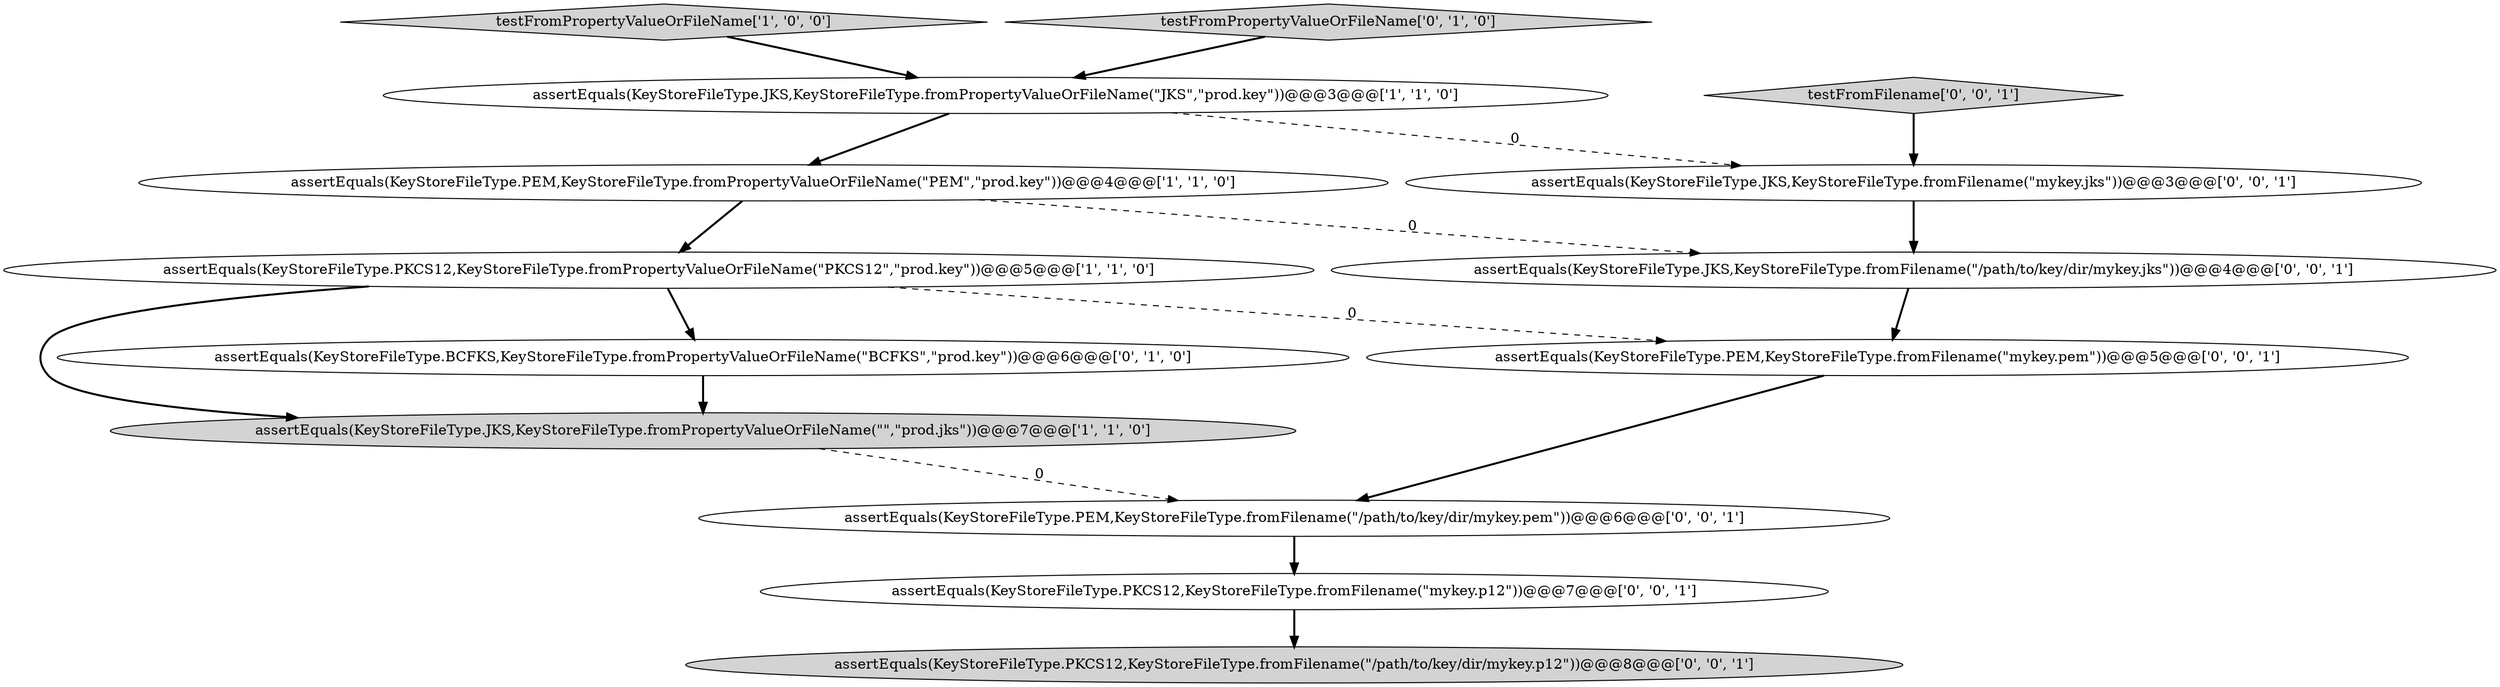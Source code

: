 digraph {
2 [style = filled, label = "assertEquals(KeyStoreFileType.PEM,KeyStoreFileType.fromPropertyValueOrFileName(\"PEM\",\"prod.key\"))@@@4@@@['1', '1', '0']", fillcolor = white, shape = ellipse image = "AAA0AAABBB1BBB"];
12 [style = filled, label = "assertEquals(KeyStoreFileType.PKCS12,KeyStoreFileType.fromFilename(\"mykey.p12\"))@@@7@@@['0', '0', '1']", fillcolor = white, shape = ellipse image = "AAA0AAABBB3BBB"];
4 [style = filled, label = "assertEquals(KeyStoreFileType.JKS,KeyStoreFileType.fromPropertyValueOrFileName(\"JKS\",\"prod.key\"))@@@3@@@['1', '1', '0']", fillcolor = white, shape = ellipse image = "AAA0AAABBB1BBB"];
3 [style = filled, label = "assertEquals(KeyStoreFileType.JKS,KeyStoreFileType.fromPropertyValueOrFileName(\"\",\"prod.jks\"))@@@7@@@['1', '1', '0']", fillcolor = lightgray, shape = ellipse image = "AAA0AAABBB1BBB"];
7 [style = filled, label = "assertEquals(KeyStoreFileType.JKS,KeyStoreFileType.fromFilename(\"/path/to/key/dir/mykey.jks\"))@@@4@@@['0', '0', '1']", fillcolor = white, shape = ellipse image = "AAA0AAABBB3BBB"];
10 [style = filled, label = "assertEquals(KeyStoreFileType.PEM,KeyStoreFileType.fromFilename(\"/path/to/key/dir/mykey.pem\"))@@@6@@@['0', '0', '1']", fillcolor = white, shape = ellipse image = "AAA0AAABBB3BBB"];
8 [style = filled, label = "assertEquals(KeyStoreFileType.PEM,KeyStoreFileType.fromFilename(\"mykey.pem\"))@@@5@@@['0', '0', '1']", fillcolor = white, shape = ellipse image = "AAA0AAABBB3BBB"];
0 [style = filled, label = "testFromPropertyValueOrFileName['1', '0', '0']", fillcolor = lightgray, shape = diamond image = "AAA0AAABBB1BBB"];
11 [style = filled, label = "assertEquals(KeyStoreFileType.PKCS12,KeyStoreFileType.fromFilename(\"/path/to/key/dir/mykey.p12\"))@@@8@@@['0', '0', '1']", fillcolor = lightgray, shape = ellipse image = "AAA0AAABBB3BBB"];
1 [style = filled, label = "assertEquals(KeyStoreFileType.PKCS12,KeyStoreFileType.fromPropertyValueOrFileName(\"PKCS12\",\"prod.key\"))@@@5@@@['1', '1', '0']", fillcolor = white, shape = ellipse image = "AAA0AAABBB1BBB"];
5 [style = filled, label = "assertEquals(KeyStoreFileType.BCFKS,KeyStoreFileType.fromPropertyValueOrFileName(\"BCFKS\",\"prod.key\"))@@@6@@@['0', '1', '0']", fillcolor = white, shape = ellipse image = "AAA1AAABBB2BBB"];
9 [style = filled, label = "testFromFilename['0', '0', '1']", fillcolor = lightgray, shape = diamond image = "AAA0AAABBB3BBB"];
6 [style = filled, label = "testFromPropertyValueOrFileName['0', '1', '0']", fillcolor = lightgray, shape = diamond image = "AAA0AAABBB2BBB"];
13 [style = filled, label = "assertEquals(KeyStoreFileType.JKS,KeyStoreFileType.fromFilename(\"mykey.jks\"))@@@3@@@['0', '0', '1']", fillcolor = white, shape = ellipse image = "AAA0AAABBB3BBB"];
4->13 [style = dashed, label="0"];
10->12 [style = bold, label=""];
12->11 [style = bold, label=""];
9->13 [style = bold, label=""];
1->3 [style = bold, label=""];
5->3 [style = bold, label=""];
2->7 [style = dashed, label="0"];
13->7 [style = bold, label=""];
0->4 [style = bold, label=""];
7->8 [style = bold, label=""];
1->8 [style = dashed, label="0"];
6->4 [style = bold, label=""];
3->10 [style = dashed, label="0"];
2->1 [style = bold, label=""];
8->10 [style = bold, label=""];
4->2 [style = bold, label=""];
1->5 [style = bold, label=""];
}
